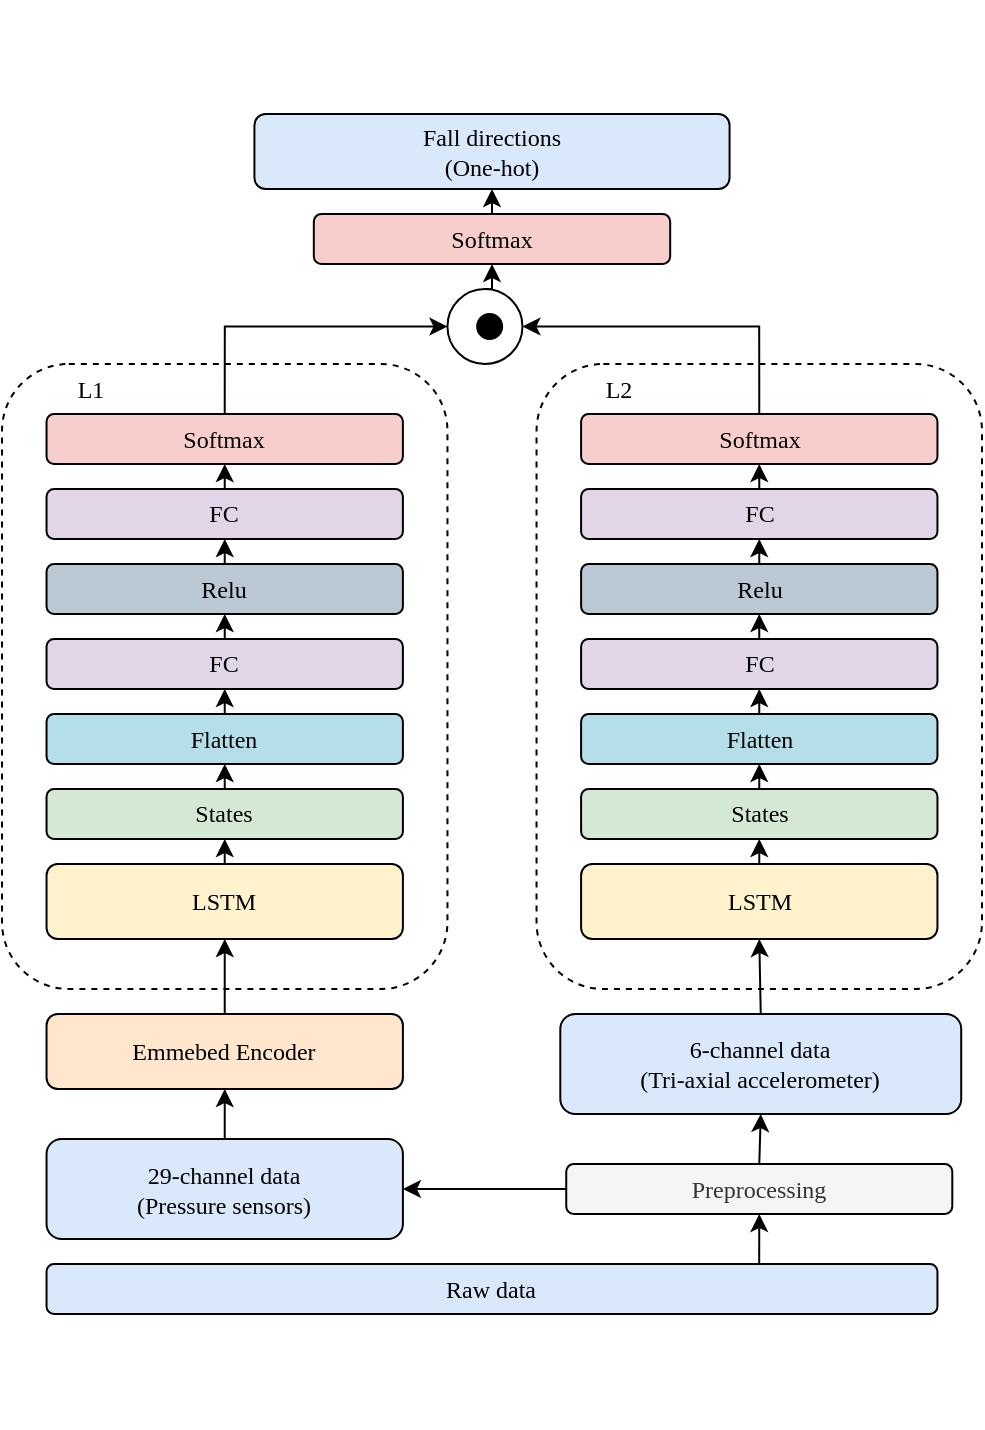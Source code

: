 <mxfile version="13.1.1" type="github">
  <diagram id="4cYqGiaPcVjM6RiAfJuP" name="Page-1">
    <mxGraphModel dx="1422" dy="5394" grid="1" gridSize="10" guides="1" tooltips="1" connect="1" arrows="1" fold="1" page="1" pageScale="1" pageWidth="3300" pageHeight="4681" math="0" shadow="0">
      <root>
        <mxCell id="0" />
        <mxCell id="1" parent="0" />
        <mxCell id="2IJ3CQFTHkG_83qPiviW-127" value="" style="group" vertex="1" connectable="0" parent="1">
          <mxGeometry x="480" y="-30" width="490" height="600" as="geometry" />
        </mxCell>
        <mxCell id="2IJ3CQFTHkG_83qPiviW-125" value="" style="group;rotation=-90;" vertex="1" connectable="0" parent="2IJ3CQFTHkG_83qPiviW-127">
          <mxGeometry x="-111.364" y="93.75" width="712.727" height="412.5" as="geometry" />
        </mxCell>
        <mxCell id="2IJ3CQFTHkG_83qPiviW-74" value="" style="rounded=1;whiteSpace=wrap;html=1;fillColor=none;strokeColor=#000000;dashed=1;fontStyle=0;fontFamily=Times New Roman;rotation=0;" vertex="1" parent="2IJ3CQFTHkG_83qPiviW-125">
          <mxGeometry x="378.636" y="31.25" width="222.727" height="312.5" as="geometry" />
        </mxCell>
        <mxCell id="2IJ3CQFTHkG_83qPiviW-41" value="" style="rounded=1;whiteSpace=wrap;html=1;fillColor=none;strokeColor=#000000;dashed=1;fontStyle=0;fontFamily=Times New Roman;rotation=0;" vertex="1" parent="2IJ3CQFTHkG_83qPiviW-125">
          <mxGeometry x="111.364" y="31.25" width="222.727" height="312.5" as="geometry" />
        </mxCell>
        <mxCell id="2IJ3CQFTHkG_83qPiviW-23" value="" style="ellipse;whiteSpace=wrap;html=1;aspect=fixed;fontStyle=0;fontFamily=Times New Roman;strokeColor=#000000;rotation=0;" vertex="1" parent="2IJ3CQFTHkG_83qPiviW-125">
          <mxGeometry x="334.091" y="-6.25" width="37.5" height="37.5" as="geometry" />
        </mxCell>
        <mxCell id="2IJ3CQFTHkG_83qPiviW-38" style="edgeStyle=orthogonalEdgeStyle;rounded=0;orthogonalLoop=1;jettySize=auto;html=1;exitX=0.5;exitY=0;exitDx=0;exitDy=0;entryX=0;entryY=0.5;entryDx=0;entryDy=0;fontStyle=0;fontFamily=Times New Roman;strokeColor=#000000;" edge="1" parent="2IJ3CQFTHkG_83qPiviW-125" source="2IJ3CQFTHkG_83qPiviW-1" target="2IJ3CQFTHkG_83qPiviW-23">
          <mxGeometry relative="1" as="geometry" />
        </mxCell>
        <mxCell id="2IJ3CQFTHkG_83qPiviW-1" value="Softmax" style="rounded=1;whiteSpace=wrap;html=1;fontStyle=0;fontFamily=Times New Roman;fillColor=#f8cecc;strokeColor=#000000;rotation=0;" vertex="1" parent="2IJ3CQFTHkG_83qPiviW-125">
          <mxGeometry x="133.636" y="56.25" width="178.182" height="25" as="geometry" />
        </mxCell>
        <mxCell id="2IJ3CQFTHkG_83qPiviW-7" value="LSTM" style="rounded=1;whiteSpace=wrap;html=1;fontStyle=0;fontFamily=Times New Roman;fillColor=#fff2cc;strokeColor=#000000;rotation=0;" vertex="1" parent="2IJ3CQFTHkG_83qPiviW-125">
          <mxGeometry x="133.636" y="281.25" width="178.182" height="37.5" as="geometry" />
        </mxCell>
        <mxCell id="2IJ3CQFTHkG_83qPiviW-9" value="&lt;span&gt;Flatten&lt;/span&gt;" style="rounded=1;whiteSpace=wrap;html=1;fontStyle=0;fontFamily=Times New Roman;fillColor=#B5DFE8;strokeColor=#000000;rotation=0;" vertex="1" parent="2IJ3CQFTHkG_83qPiviW-125">
          <mxGeometry x="133.636" y="206.25" width="178.182" height="25" as="geometry" />
        </mxCell>
        <mxCell id="2IJ3CQFTHkG_83qPiviW-30" style="edgeStyle=orthogonalEdgeStyle;rounded=0;orthogonalLoop=1;jettySize=auto;html=1;exitX=0.5;exitY=0;exitDx=0;exitDy=0;entryX=0.5;entryY=1;entryDx=0;entryDy=0;fontStyle=0;fontFamily=Times New Roman;strokeColor=#000000;" edge="1" parent="2IJ3CQFTHkG_83qPiviW-125" source="2IJ3CQFTHkG_83qPiviW-17" target="2IJ3CQFTHkG_83qPiviW-7">
          <mxGeometry relative="1" as="geometry" />
        </mxCell>
        <mxCell id="2IJ3CQFTHkG_83qPiviW-17" value="Emmebed Encoder" style="rounded=1;whiteSpace=wrap;html=1;fontStyle=0;fontFamily=Times New Roman;fillColor=#ffe6cc;strokeColor=#000000;rotation=0;" vertex="1" parent="2IJ3CQFTHkG_83qPiviW-125">
          <mxGeometry x="133.636" y="356.25" width="178.182" height="37.5" as="geometry" />
        </mxCell>
        <mxCell id="2IJ3CQFTHkG_83qPiviW-29" style="edgeStyle=orthogonalEdgeStyle;rounded=0;orthogonalLoop=1;jettySize=auto;html=1;exitX=0.5;exitY=0;exitDx=0;exitDy=0;entryX=0.5;entryY=1;entryDx=0;entryDy=0;fontStyle=0;fontFamily=Times New Roman;strokeColor=#000000;" edge="1" parent="2IJ3CQFTHkG_83qPiviW-125" source="2IJ3CQFTHkG_83qPiviW-18" target="2IJ3CQFTHkG_83qPiviW-17">
          <mxGeometry relative="1" as="geometry" />
        </mxCell>
        <mxCell id="2IJ3CQFTHkG_83qPiviW-18" value="29-channel data&lt;br&gt;(Pressure sensors)" style="rounded=1;whiteSpace=wrap;html=1;fontStyle=0;fontFamily=Times New Roman;fillColor=#dae8fc;strokeColor=#000000;rotation=0;" vertex="1" parent="2IJ3CQFTHkG_83qPiviW-125">
          <mxGeometry x="133.636" y="418.75" width="178.182" height="50" as="geometry" />
        </mxCell>
        <mxCell id="2IJ3CQFTHkG_83qPiviW-19" value="6-channel data&lt;br&gt;(Tri-axial accelerometer)" style="rounded=1;whiteSpace=wrap;html=1;fontStyle=0;fontFamily=Times New Roman;fillColor=#dae8fc;strokeColor=#000000;rotation=0;" vertex="1" parent="2IJ3CQFTHkG_83qPiviW-125">
          <mxGeometry x="390.515" y="356.25" width="200.455" height="50" as="geometry" />
        </mxCell>
        <mxCell id="2IJ3CQFTHkG_83qPiviW-20" value="Raw data" style="rounded=1;whiteSpace=wrap;html=1;fontStyle=0;fontFamily=Times New Roman;fillColor=#dae8fc;strokeColor=#000000;rotation=0;" vertex="1" parent="2IJ3CQFTHkG_83qPiviW-125">
          <mxGeometry x="133.636" y="481.25" width="445.455" height="25" as="geometry" />
        </mxCell>
        <mxCell id="2IJ3CQFTHkG_83qPiviW-21" value="Softmax" style="rounded=1;whiteSpace=wrap;html=1;fontStyle=0;fontFamily=Times New Roman;fillColor=#f8cecc;strokeColor=#000000;rotation=0;" vertex="1" parent="2IJ3CQFTHkG_83qPiviW-125">
          <mxGeometry x="267.273" y="-43.75" width="178.182" height="25" as="geometry" />
        </mxCell>
        <mxCell id="2IJ3CQFTHkG_83qPiviW-24" style="edgeStyle=orthogonalEdgeStyle;rounded=0;orthogonalLoop=1;jettySize=auto;html=1;exitX=0.5;exitY=0;exitDx=0;exitDy=0;entryX=0.5;entryY=1;entryDx=0;entryDy=0;fontStyle=0;fontFamily=Times New Roman;strokeColor=#000000;" edge="1" parent="2IJ3CQFTHkG_83qPiviW-125" source="2IJ3CQFTHkG_83qPiviW-23" target="2IJ3CQFTHkG_83qPiviW-21">
          <mxGeometry relative="1" as="geometry" />
        </mxCell>
        <mxCell id="2IJ3CQFTHkG_83qPiviW-22" value="" style="ellipse;whiteSpace=wrap;html=1;aspect=fixed;fillColor=#000000;fontStyle=0;fontFamily=Times New Roman;strokeColor=#000000;rotation=0;" vertex="1" parent="2IJ3CQFTHkG_83qPiviW-125">
          <mxGeometry x="348.939" y="6.25" width="12.5" height="12.5" as="geometry" />
        </mxCell>
        <mxCell id="2IJ3CQFTHkG_83qPiviW-117" style="edgeStyle=orthogonalEdgeStyle;rounded=0;jumpSize=6;orthogonalLoop=1;jettySize=auto;html=1;exitX=0.5;exitY=0;exitDx=0;exitDy=0;entryX=0.5;entryY=1;entryDx=0;entryDy=0;strokeColor=#000000;fontFamily=Times New Roman;" edge="1" parent="2IJ3CQFTHkG_83qPiviW-125" source="2IJ3CQFTHkG_83qPiviW-25" target="2IJ3CQFTHkG_83qPiviW-19">
          <mxGeometry relative="1" as="geometry" />
        </mxCell>
        <mxCell id="2IJ3CQFTHkG_83qPiviW-118" style="edgeStyle=orthogonalEdgeStyle;rounded=0;jumpSize=6;orthogonalLoop=1;jettySize=auto;html=1;exitX=0;exitY=0.5;exitDx=0;exitDy=0;entryX=1;entryY=0.5;entryDx=0;entryDy=0;strokeColor=#000000;fontFamily=Times New Roman;" edge="1" parent="2IJ3CQFTHkG_83qPiviW-125" source="2IJ3CQFTHkG_83qPiviW-25" target="2IJ3CQFTHkG_83qPiviW-18">
          <mxGeometry relative="1" as="geometry" />
        </mxCell>
        <mxCell id="2IJ3CQFTHkG_83qPiviW-25" value="Preprocessing" style="rounded=1;whiteSpace=wrap;html=1;fontStyle=0;fontFamily=Times New Roman;fillColor=#f5f5f5;strokeColor=#000000;fontColor=#333333;rotation=0;" vertex="1" parent="2IJ3CQFTHkG_83qPiviW-125">
          <mxGeometry x="393.485" y="431.25" width="193.03" height="25" as="geometry" />
        </mxCell>
        <mxCell id="2IJ3CQFTHkG_83qPiviW-120" style="edgeStyle=orthogonalEdgeStyle;rounded=0;jumpSize=6;orthogonalLoop=1;jettySize=auto;html=1;exitX=0.75;exitY=0;exitDx=0;exitDy=0;entryX=0.5;entryY=1;entryDx=0;entryDy=0;strokeColor=#000000;fontFamily=Times New Roman;" edge="1" parent="2IJ3CQFTHkG_83qPiviW-125" source="2IJ3CQFTHkG_83qPiviW-20" target="2IJ3CQFTHkG_83qPiviW-25">
          <mxGeometry relative="1" as="geometry" />
        </mxCell>
        <mxCell id="2IJ3CQFTHkG_83qPiviW-53" style="edgeStyle=orthogonalEdgeStyle;rounded=0;orthogonalLoop=1;jettySize=auto;html=1;exitX=0.5;exitY=0;exitDx=0;exitDy=0;entryX=0.5;entryY=1;entryDx=0;entryDy=0;fontStyle=0;fontFamily=Times New Roman;strokeColor=#000000;" edge="1" parent="2IJ3CQFTHkG_83qPiviW-125" source="2IJ3CQFTHkG_83qPiviW-46" target="2IJ3CQFTHkG_83qPiviW-1">
          <mxGeometry relative="1" as="geometry" />
        </mxCell>
        <mxCell id="2IJ3CQFTHkG_83qPiviW-46" value="&lt;span&gt;FC&lt;/span&gt;" style="rounded=1;whiteSpace=wrap;html=1;fontStyle=0;fontFamily=Times New Roman;fillColor=#e1d5e7;strokeColor=#000000;rotation=0;" vertex="1" parent="2IJ3CQFTHkG_83qPiviW-125">
          <mxGeometry x="133.636" y="93.75" width="178.182" height="25" as="geometry" />
        </mxCell>
        <mxCell id="2IJ3CQFTHkG_83qPiviW-54" style="edgeStyle=orthogonalEdgeStyle;rounded=0;orthogonalLoop=1;jettySize=auto;html=1;exitX=0.5;exitY=0;exitDx=0;exitDy=0;entryX=0.5;entryY=1;entryDx=0;entryDy=0;fontStyle=0;fontFamily=Times New Roman;strokeColor=#000000;" edge="1" parent="2IJ3CQFTHkG_83qPiviW-125" source="2IJ3CQFTHkG_83qPiviW-48" target="2IJ3CQFTHkG_83qPiviW-46">
          <mxGeometry relative="1" as="geometry" />
        </mxCell>
        <mxCell id="2IJ3CQFTHkG_83qPiviW-48" value="&lt;span&gt;Relu&lt;/span&gt;" style="rounded=1;whiteSpace=wrap;html=1;fontStyle=0;fontFamily=Times New Roman;fillColor=#bac8d3;strokeColor=#000000;rotation=0;" vertex="1" parent="2IJ3CQFTHkG_83qPiviW-125">
          <mxGeometry x="133.636" y="131.25" width="178.182" height="25" as="geometry" />
        </mxCell>
        <mxCell id="2IJ3CQFTHkG_83qPiviW-55" style="edgeStyle=orthogonalEdgeStyle;rounded=0;orthogonalLoop=1;jettySize=auto;html=1;exitX=0.5;exitY=0;exitDx=0;exitDy=0;entryX=0.5;entryY=1;entryDx=0;entryDy=0;fontStyle=0;fontFamily=Times New Roman;strokeColor=#000000;" edge="1" parent="2IJ3CQFTHkG_83qPiviW-125" source="2IJ3CQFTHkG_83qPiviW-49" target="2IJ3CQFTHkG_83qPiviW-48">
          <mxGeometry relative="1" as="geometry" />
        </mxCell>
        <mxCell id="2IJ3CQFTHkG_83qPiviW-49" value="&lt;span&gt;FC&lt;/span&gt;" style="rounded=1;whiteSpace=wrap;html=1;fontStyle=0;fontFamily=Times New Roman;fillColor=#e1d5e7;strokeColor=#000000;rotation=0;" vertex="1" parent="2IJ3CQFTHkG_83qPiviW-125">
          <mxGeometry x="133.636" y="168.75" width="178.182" height="25" as="geometry" />
        </mxCell>
        <mxCell id="2IJ3CQFTHkG_83qPiviW-88" style="edgeStyle=orthogonalEdgeStyle;rounded=0;jumpSize=6;orthogonalLoop=1;jettySize=auto;html=1;exitX=0.5;exitY=0;exitDx=0;exitDy=0;entryX=0.5;entryY=1;entryDx=0;entryDy=0;fontStyle=0;fontFamily=Times New Roman;strokeColor=#000000;" edge="1" parent="2IJ3CQFTHkG_83qPiviW-125" source="2IJ3CQFTHkG_83qPiviW-9" target="2IJ3CQFTHkG_83qPiviW-49">
          <mxGeometry relative="1" as="geometry" />
        </mxCell>
        <mxCell id="2IJ3CQFTHkG_83qPiviW-57" style="edgeStyle=orthogonalEdgeStyle;rounded=0;orthogonalLoop=1;jettySize=auto;html=1;exitX=0.5;exitY=0;exitDx=0;exitDy=0;entryX=0.5;entryY=1;entryDx=0;entryDy=0;fontStyle=0;fontFamily=Times New Roman;strokeColor=#000000;" edge="1" parent="2IJ3CQFTHkG_83qPiviW-125" source="2IJ3CQFTHkG_83qPiviW-56" target="2IJ3CQFTHkG_83qPiviW-9">
          <mxGeometry relative="1" as="geometry" />
        </mxCell>
        <mxCell id="2IJ3CQFTHkG_83qPiviW-56" value="States" style="rounded=1;whiteSpace=wrap;html=1;fontStyle=0;fontFamily=Times New Roman;fillColor=#d5e8d4;strokeColor=#000000;rotation=0;" vertex="1" parent="2IJ3CQFTHkG_83qPiviW-125">
          <mxGeometry x="133.636" y="243.75" width="178.182" height="25" as="geometry" />
        </mxCell>
        <mxCell id="2IJ3CQFTHkG_83qPiviW-72" style="edgeStyle=orthogonalEdgeStyle;rounded=0;orthogonalLoop=1;jettySize=auto;html=1;exitX=0.5;exitY=0;exitDx=0;exitDy=0;entryX=1;entryY=0.5;entryDx=0;entryDy=0;fontStyle=0;fontFamily=Times New Roman;strokeColor=#000000;" edge="1" parent="2IJ3CQFTHkG_83qPiviW-125" source="2IJ3CQFTHkG_83qPiviW-59" target="2IJ3CQFTHkG_83qPiviW-23">
          <mxGeometry relative="1" as="geometry" />
        </mxCell>
        <mxCell id="2IJ3CQFTHkG_83qPiviW-59" value="Softmax" style="rounded=1;whiteSpace=wrap;html=1;fontStyle=0;fontFamily=Times New Roman;fillColor=#f8cecc;strokeColor=#000000;rotation=0;" vertex="1" parent="2IJ3CQFTHkG_83qPiviW-125">
          <mxGeometry x="400.909" y="56.25" width="178.182" height="25" as="geometry" />
        </mxCell>
        <mxCell id="2IJ3CQFTHkG_83qPiviW-61" value="LSTM" style="rounded=1;whiteSpace=wrap;html=1;fontStyle=0;fontFamily=Times New Roman;fillColor=#fff2cc;strokeColor=#000000;rotation=0;" vertex="1" parent="2IJ3CQFTHkG_83qPiviW-125">
          <mxGeometry x="400.909" y="281.25" width="178.182" height="37.5" as="geometry" />
        </mxCell>
        <mxCell id="2IJ3CQFTHkG_83qPiviW-58" style="edgeStyle=orthogonalEdgeStyle;rounded=0;orthogonalLoop=1;jettySize=auto;html=1;exitX=0.5;exitY=0;exitDx=0;exitDy=0;entryX=0.5;entryY=1;entryDx=0;entryDy=0;fontStyle=0;fontFamily=Times New Roman;strokeColor=#000000;" edge="1" parent="2IJ3CQFTHkG_83qPiviW-125" source="2IJ3CQFTHkG_83qPiviW-7" target="2IJ3CQFTHkG_83qPiviW-56">
          <mxGeometry relative="1" as="geometry" />
        </mxCell>
        <mxCell id="2IJ3CQFTHkG_83qPiviW-63" value="&lt;span&gt;Flatten&lt;/span&gt;" style="rounded=1;whiteSpace=wrap;html=1;fontStyle=0;fontFamily=Times New Roman;fillColor=#B5DFE8;strokeColor=#000000;rotation=0;" vertex="1" parent="2IJ3CQFTHkG_83qPiviW-125">
          <mxGeometry x="400.909" y="206.25" width="178.182" height="25" as="geometry" />
        </mxCell>
        <mxCell id="2IJ3CQFTHkG_83qPiviW-73" style="edgeStyle=orthogonalEdgeStyle;rounded=0;orthogonalLoop=1;jettySize=auto;html=1;exitX=0.5;exitY=0;exitDx=0;exitDy=0;entryX=0.5;entryY=1;entryDx=0;entryDy=0;fontStyle=0;fontFamily=Times New Roman;strokeColor=#000000;" edge="1" parent="2IJ3CQFTHkG_83qPiviW-125" source="2IJ3CQFTHkG_83qPiviW-19" target="2IJ3CQFTHkG_83qPiviW-61">
          <mxGeometry relative="1" as="geometry" />
        </mxCell>
        <mxCell id="2IJ3CQFTHkG_83qPiviW-64" style="edgeStyle=orthogonalEdgeStyle;rounded=0;orthogonalLoop=1;jettySize=auto;html=1;exitX=0.5;exitY=0;exitDx=0;exitDy=0;entryX=0.5;entryY=1;entryDx=0;entryDy=0;fontStyle=0;fontFamily=Times New Roman;strokeColor=#000000;" edge="1" parent="2IJ3CQFTHkG_83qPiviW-125" source="2IJ3CQFTHkG_83qPiviW-65" target="2IJ3CQFTHkG_83qPiviW-59">
          <mxGeometry relative="1" as="geometry" />
        </mxCell>
        <mxCell id="2IJ3CQFTHkG_83qPiviW-65" value="&lt;span&gt;FC&lt;/span&gt;" style="rounded=1;whiteSpace=wrap;html=1;fontStyle=0;fontFamily=Times New Roman;fillColor=#e1d5e7;strokeColor=#000000;rotation=0;" vertex="1" parent="2IJ3CQFTHkG_83qPiviW-125">
          <mxGeometry x="400.909" y="93.75" width="178.182" height="25" as="geometry" />
        </mxCell>
        <mxCell id="2IJ3CQFTHkG_83qPiviW-66" style="edgeStyle=orthogonalEdgeStyle;rounded=0;orthogonalLoop=1;jettySize=auto;html=1;exitX=0.5;exitY=0;exitDx=0;exitDy=0;entryX=0.5;entryY=1;entryDx=0;entryDy=0;fontStyle=0;fontFamily=Times New Roman;strokeColor=#000000;" edge="1" parent="2IJ3CQFTHkG_83qPiviW-125" source="2IJ3CQFTHkG_83qPiviW-67" target="2IJ3CQFTHkG_83qPiviW-65">
          <mxGeometry relative="1" as="geometry" />
        </mxCell>
        <mxCell id="2IJ3CQFTHkG_83qPiviW-67" value="&lt;span&gt;Relu&lt;/span&gt;" style="rounded=1;whiteSpace=wrap;html=1;fontStyle=0;fontFamily=Times New Roman;fillColor=#bac8d3;strokeColor=#000000;rotation=0;" vertex="1" parent="2IJ3CQFTHkG_83qPiviW-125">
          <mxGeometry x="400.909" y="131.25" width="178.182" height="25" as="geometry" />
        </mxCell>
        <mxCell id="2IJ3CQFTHkG_83qPiviW-68" style="edgeStyle=orthogonalEdgeStyle;rounded=0;orthogonalLoop=1;jettySize=auto;html=1;exitX=0.5;exitY=0;exitDx=0;exitDy=0;entryX=0.5;entryY=1;entryDx=0;entryDy=0;fontStyle=0;fontFamily=Times New Roman;strokeColor=#000000;" edge="1" parent="2IJ3CQFTHkG_83qPiviW-125" source="2IJ3CQFTHkG_83qPiviW-69" target="2IJ3CQFTHkG_83qPiviW-67">
          <mxGeometry relative="1" as="geometry" />
        </mxCell>
        <mxCell id="2IJ3CQFTHkG_83qPiviW-69" value="&lt;span&gt;FC&lt;/span&gt;" style="rounded=1;whiteSpace=wrap;html=1;fontStyle=0;fontFamily=Times New Roman;fillColor=#e1d5e7;strokeColor=#000000;rotation=0;" vertex="1" parent="2IJ3CQFTHkG_83qPiviW-125">
          <mxGeometry x="400.909" y="168.75" width="178.182" height="25" as="geometry" />
        </mxCell>
        <mxCell id="2IJ3CQFTHkG_83qPiviW-89" style="edgeStyle=orthogonalEdgeStyle;rounded=0;jumpSize=6;orthogonalLoop=1;jettySize=auto;html=1;exitX=0.5;exitY=0;exitDx=0;exitDy=0;entryX=0.5;entryY=1;entryDx=0;entryDy=0;fontStyle=0;fontFamily=Times New Roman;strokeColor=#000000;" edge="1" parent="2IJ3CQFTHkG_83qPiviW-125" source="2IJ3CQFTHkG_83qPiviW-63" target="2IJ3CQFTHkG_83qPiviW-69">
          <mxGeometry relative="1" as="geometry" />
        </mxCell>
        <mxCell id="2IJ3CQFTHkG_83qPiviW-70" style="edgeStyle=orthogonalEdgeStyle;rounded=0;orthogonalLoop=1;jettySize=auto;html=1;exitX=0.5;exitY=0;exitDx=0;exitDy=0;entryX=0.5;entryY=1;entryDx=0;entryDy=0;fontStyle=0;fontFamily=Times New Roman;strokeColor=#000000;" edge="1" parent="2IJ3CQFTHkG_83qPiviW-125" source="2IJ3CQFTHkG_83qPiviW-71" target="2IJ3CQFTHkG_83qPiviW-63">
          <mxGeometry relative="1" as="geometry" />
        </mxCell>
        <mxCell id="2IJ3CQFTHkG_83qPiviW-71" value="States" style="rounded=1;whiteSpace=wrap;html=1;fontStyle=0;fontFamily=Times New Roman;fillColor=#d5e8d4;strokeColor=#000000;rotation=0;" vertex="1" parent="2IJ3CQFTHkG_83qPiviW-125">
          <mxGeometry x="400.909" y="243.75" width="178.182" height="25" as="geometry" />
        </mxCell>
        <mxCell id="2IJ3CQFTHkG_83qPiviW-60" style="edgeStyle=orthogonalEdgeStyle;rounded=0;orthogonalLoop=1;jettySize=auto;html=1;exitX=0.5;exitY=0;exitDx=0;exitDy=0;entryX=0.5;entryY=1;entryDx=0;entryDy=0;fontStyle=0;fontFamily=Times New Roman;strokeColor=#000000;" edge="1" parent="2IJ3CQFTHkG_83qPiviW-125" source="2IJ3CQFTHkG_83qPiviW-61" target="2IJ3CQFTHkG_83qPiviW-71">
          <mxGeometry relative="1" as="geometry" />
        </mxCell>
        <mxCell id="2IJ3CQFTHkG_83qPiviW-90" value="L1" style="text;html=1;strokeColor=none;fillColor=none;align=center;verticalAlign=middle;whiteSpace=wrap;rounded=0;dashed=1;fontStyle=0;fontFamily=Times New Roman;rotation=0;" vertex="1" parent="2IJ3CQFTHkG_83qPiviW-125">
          <mxGeometry x="126.212" y="31.25" width="59.394" height="25" as="geometry" />
        </mxCell>
        <mxCell id="2IJ3CQFTHkG_83qPiviW-91" value="L2" style="text;html=1;strokeColor=none;fillColor=none;align=center;verticalAlign=middle;whiteSpace=wrap;rounded=0;dashed=1;fontStyle=0;fontFamily=Times New Roman;rotation=0;" vertex="1" parent="2IJ3CQFTHkG_83qPiviW-125">
          <mxGeometry x="390.515" y="31.25" width="59.394" height="25" as="geometry" />
        </mxCell>
        <mxCell id="2IJ3CQFTHkG_83qPiviW-115" value="Fall directions&lt;br&gt;(One-hot)" style="rounded=1;whiteSpace=wrap;html=1;fontStyle=0;fontFamily=Times New Roman;fillColor=#dae8fc;strokeColor=#000000;rotation=0;" vertex="1" parent="2IJ3CQFTHkG_83qPiviW-125">
          <mxGeometry x="237.576" y="-93.75" width="237.576" height="37.5" as="geometry" />
        </mxCell>
        <mxCell id="2IJ3CQFTHkG_83qPiviW-116" style="edgeStyle=orthogonalEdgeStyle;rounded=0;jumpSize=6;orthogonalLoop=1;jettySize=auto;html=1;exitX=0.5;exitY=0;exitDx=0;exitDy=0;entryX=0.5;entryY=1;entryDx=0;entryDy=0;strokeColor=#000000;fontFamily=Times New Roman;" edge="1" parent="2IJ3CQFTHkG_83qPiviW-125" source="2IJ3CQFTHkG_83qPiviW-21" target="2IJ3CQFTHkG_83qPiviW-115">
          <mxGeometry relative="1" as="geometry" />
        </mxCell>
      </root>
    </mxGraphModel>
  </diagram>
</mxfile>
